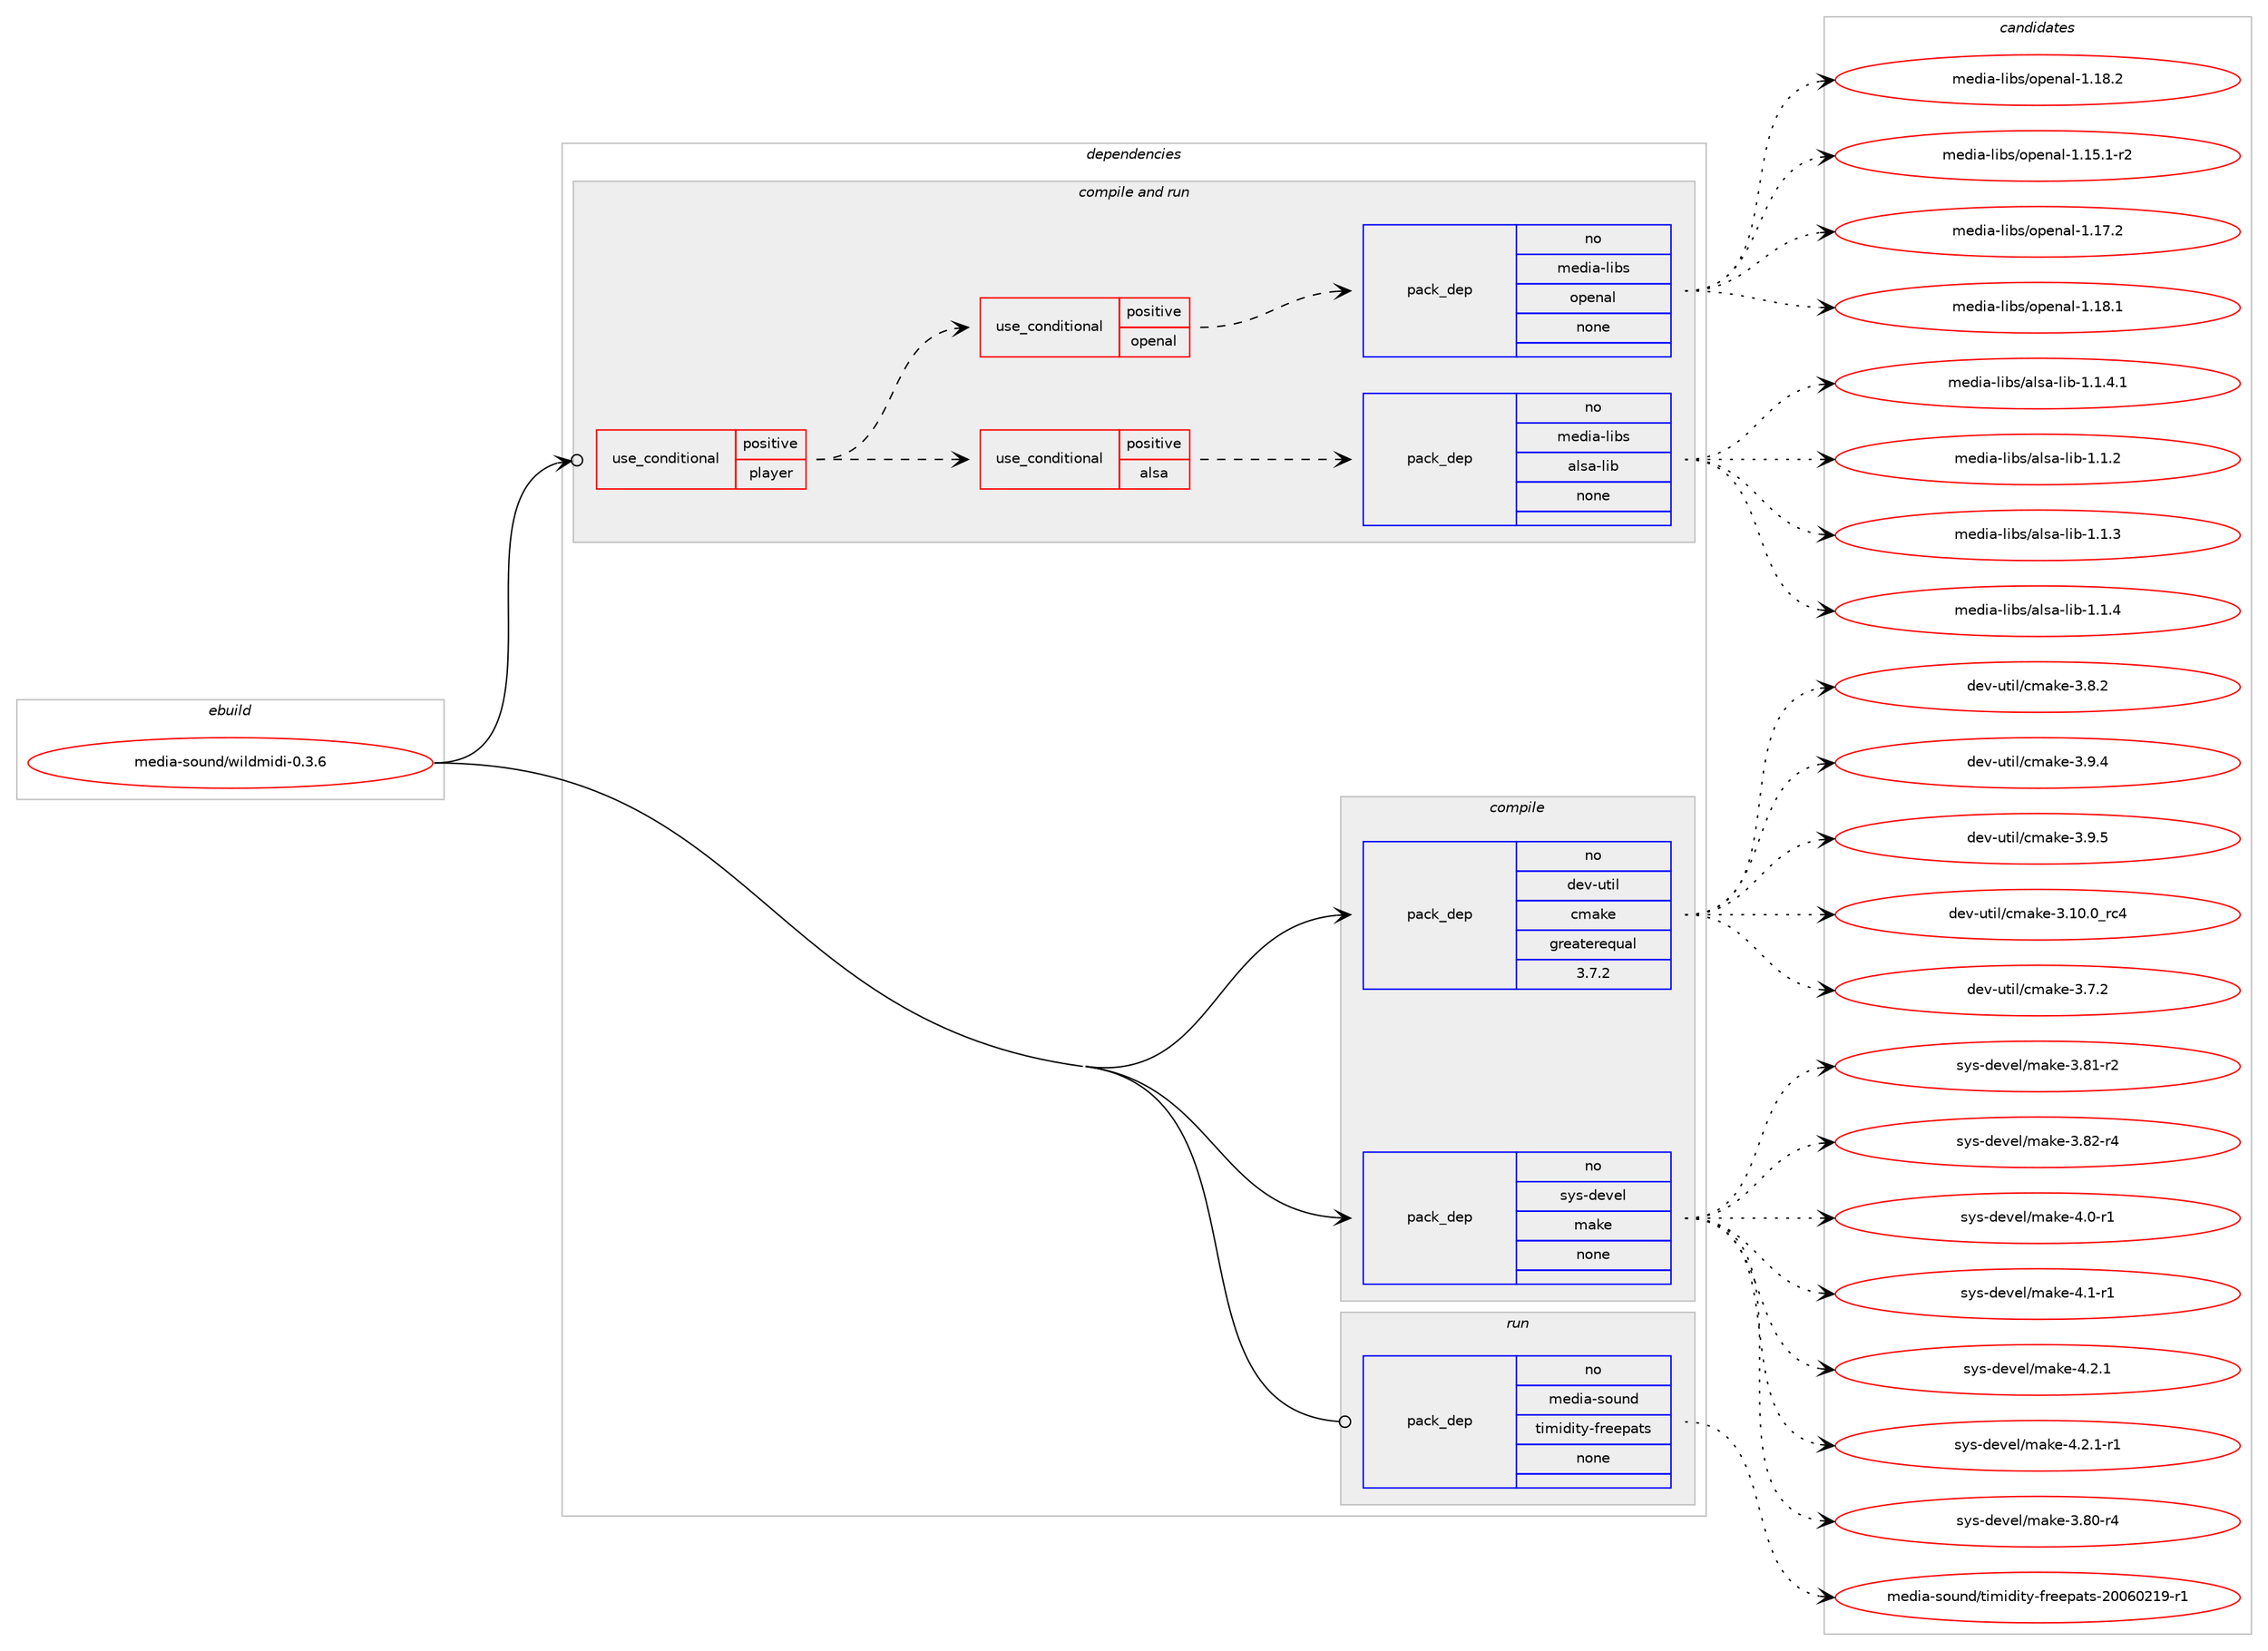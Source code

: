 digraph prolog {

# *************
# Graph options
# *************

newrank=true;
concentrate=true;
compound=true;
graph [rankdir=LR,fontname=Helvetica,fontsize=10,ranksep=1.5];#, ranksep=2.5, nodesep=0.2];
edge  [arrowhead=vee];
node  [fontname=Helvetica,fontsize=10];

# **********
# The ebuild
# **********

subgraph cluster_leftcol {
color=gray;
rank=same;
label=<<i>ebuild</i>>;
id [label="media-sound/wildmidi-0.3.6", color=red, width=4, href="../media-sound/wildmidi-0.3.6.svg"];
}

# ****************
# The dependencies
# ****************

subgraph cluster_midcol {
color=gray;
label=<<i>dependencies</i>>;
subgraph cluster_compile {
fillcolor="#eeeeee";
style=filled;
label=<<i>compile</i>>;
subgraph pack286483 {
dependency387842 [label=<<TABLE BORDER="0" CELLBORDER="1" CELLSPACING="0" CELLPADDING="4" WIDTH="220"><TR><TD ROWSPAN="6" CELLPADDING="30">pack_dep</TD></TR><TR><TD WIDTH="110">no</TD></TR><TR><TD>dev-util</TD></TR><TR><TD>cmake</TD></TR><TR><TD>greaterequal</TD></TR><TR><TD>3.7.2</TD></TR></TABLE>>, shape=none, color=blue];
}
id:e -> dependency387842:w [weight=20,style="solid",arrowhead="vee"];
subgraph pack286484 {
dependency387843 [label=<<TABLE BORDER="0" CELLBORDER="1" CELLSPACING="0" CELLPADDING="4" WIDTH="220"><TR><TD ROWSPAN="6" CELLPADDING="30">pack_dep</TD></TR><TR><TD WIDTH="110">no</TD></TR><TR><TD>sys-devel</TD></TR><TR><TD>make</TD></TR><TR><TD>none</TD></TR><TR><TD></TD></TR></TABLE>>, shape=none, color=blue];
}
id:e -> dependency387843:w [weight=20,style="solid",arrowhead="vee"];
}
subgraph cluster_compileandrun {
fillcolor="#eeeeee";
style=filled;
label=<<i>compile and run</i>>;
subgraph cond95060 {
dependency387844 [label=<<TABLE BORDER="0" CELLBORDER="1" CELLSPACING="0" CELLPADDING="4"><TR><TD ROWSPAN="3" CELLPADDING="10">use_conditional</TD></TR><TR><TD>positive</TD></TR><TR><TD>player</TD></TR></TABLE>>, shape=none, color=red];
subgraph cond95061 {
dependency387845 [label=<<TABLE BORDER="0" CELLBORDER="1" CELLSPACING="0" CELLPADDING="4"><TR><TD ROWSPAN="3" CELLPADDING="10">use_conditional</TD></TR><TR><TD>positive</TD></TR><TR><TD>alsa</TD></TR></TABLE>>, shape=none, color=red];
subgraph pack286485 {
dependency387846 [label=<<TABLE BORDER="0" CELLBORDER="1" CELLSPACING="0" CELLPADDING="4" WIDTH="220"><TR><TD ROWSPAN="6" CELLPADDING="30">pack_dep</TD></TR><TR><TD WIDTH="110">no</TD></TR><TR><TD>media-libs</TD></TR><TR><TD>alsa-lib</TD></TR><TR><TD>none</TD></TR><TR><TD></TD></TR></TABLE>>, shape=none, color=blue];
}
dependency387845:e -> dependency387846:w [weight=20,style="dashed",arrowhead="vee"];
}
dependency387844:e -> dependency387845:w [weight=20,style="dashed",arrowhead="vee"];
subgraph cond95062 {
dependency387847 [label=<<TABLE BORDER="0" CELLBORDER="1" CELLSPACING="0" CELLPADDING="4"><TR><TD ROWSPAN="3" CELLPADDING="10">use_conditional</TD></TR><TR><TD>positive</TD></TR><TR><TD>openal</TD></TR></TABLE>>, shape=none, color=red];
subgraph pack286486 {
dependency387848 [label=<<TABLE BORDER="0" CELLBORDER="1" CELLSPACING="0" CELLPADDING="4" WIDTH="220"><TR><TD ROWSPAN="6" CELLPADDING="30">pack_dep</TD></TR><TR><TD WIDTH="110">no</TD></TR><TR><TD>media-libs</TD></TR><TR><TD>openal</TD></TR><TR><TD>none</TD></TR><TR><TD></TD></TR></TABLE>>, shape=none, color=blue];
}
dependency387847:e -> dependency387848:w [weight=20,style="dashed",arrowhead="vee"];
}
dependency387844:e -> dependency387847:w [weight=20,style="dashed",arrowhead="vee"];
}
id:e -> dependency387844:w [weight=20,style="solid",arrowhead="odotvee"];
}
subgraph cluster_run {
fillcolor="#eeeeee";
style=filled;
label=<<i>run</i>>;
subgraph pack286487 {
dependency387849 [label=<<TABLE BORDER="0" CELLBORDER="1" CELLSPACING="0" CELLPADDING="4" WIDTH="220"><TR><TD ROWSPAN="6" CELLPADDING="30">pack_dep</TD></TR><TR><TD WIDTH="110">no</TD></TR><TR><TD>media-sound</TD></TR><TR><TD>timidity-freepats</TD></TR><TR><TD>none</TD></TR><TR><TD></TD></TR></TABLE>>, shape=none, color=blue];
}
id:e -> dependency387849:w [weight=20,style="solid",arrowhead="odot"];
}
}

# **************
# The candidates
# **************

subgraph cluster_choices {
rank=same;
color=gray;
label=<<i>candidates</i>>;

subgraph choice286483 {
color=black;
nodesep=1;
choice1001011184511711610510847991099710710145514649484648951149952 [label="dev-util/cmake-3.10.0_rc4", color=red, width=4,href="../dev-util/cmake-3.10.0_rc4.svg"];
choice10010111845117116105108479910997107101455146554650 [label="dev-util/cmake-3.7.2", color=red, width=4,href="../dev-util/cmake-3.7.2.svg"];
choice10010111845117116105108479910997107101455146564650 [label="dev-util/cmake-3.8.2", color=red, width=4,href="../dev-util/cmake-3.8.2.svg"];
choice10010111845117116105108479910997107101455146574652 [label="dev-util/cmake-3.9.4", color=red, width=4,href="../dev-util/cmake-3.9.4.svg"];
choice10010111845117116105108479910997107101455146574653 [label="dev-util/cmake-3.9.5", color=red, width=4,href="../dev-util/cmake-3.9.5.svg"];
dependency387842:e -> choice1001011184511711610510847991099710710145514649484648951149952:w [style=dotted,weight="100"];
dependency387842:e -> choice10010111845117116105108479910997107101455146554650:w [style=dotted,weight="100"];
dependency387842:e -> choice10010111845117116105108479910997107101455146564650:w [style=dotted,weight="100"];
dependency387842:e -> choice10010111845117116105108479910997107101455146574652:w [style=dotted,weight="100"];
dependency387842:e -> choice10010111845117116105108479910997107101455146574653:w [style=dotted,weight="100"];
}
subgraph choice286484 {
color=black;
nodesep=1;
choice11512111545100101118101108471099710710145514656484511452 [label="sys-devel/make-3.80-r4", color=red, width=4,href="../sys-devel/make-3.80-r4.svg"];
choice11512111545100101118101108471099710710145514656494511450 [label="sys-devel/make-3.81-r2", color=red, width=4,href="../sys-devel/make-3.81-r2.svg"];
choice11512111545100101118101108471099710710145514656504511452 [label="sys-devel/make-3.82-r4", color=red, width=4,href="../sys-devel/make-3.82-r4.svg"];
choice115121115451001011181011084710997107101455246484511449 [label="sys-devel/make-4.0-r1", color=red, width=4,href="../sys-devel/make-4.0-r1.svg"];
choice115121115451001011181011084710997107101455246494511449 [label="sys-devel/make-4.1-r1", color=red, width=4,href="../sys-devel/make-4.1-r1.svg"];
choice115121115451001011181011084710997107101455246504649 [label="sys-devel/make-4.2.1", color=red, width=4,href="../sys-devel/make-4.2.1.svg"];
choice1151211154510010111810110847109971071014552465046494511449 [label="sys-devel/make-4.2.1-r1", color=red, width=4,href="../sys-devel/make-4.2.1-r1.svg"];
dependency387843:e -> choice11512111545100101118101108471099710710145514656484511452:w [style=dotted,weight="100"];
dependency387843:e -> choice11512111545100101118101108471099710710145514656494511450:w [style=dotted,weight="100"];
dependency387843:e -> choice11512111545100101118101108471099710710145514656504511452:w [style=dotted,weight="100"];
dependency387843:e -> choice115121115451001011181011084710997107101455246484511449:w [style=dotted,weight="100"];
dependency387843:e -> choice115121115451001011181011084710997107101455246494511449:w [style=dotted,weight="100"];
dependency387843:e -> choice115121115451001011181011084710997107101455246504649:w [style=dotted,weight="100"];
dependency387843:e -> choice1151211154510010111810110847109971071014552465046494511449:w [style=dotted,weight="100"];
}
subgraph choice286485 {
color=black;
nodesep=1;
choice1091011001059745108105981154797108115974510810598454946494650 [label="media-libs/alsa-lib-1.1.2", color=red, width=4,href="../media-libs/alsa-lib-1.1.2.svg"];
choice1091011001059745108105981154797108115974510810598454946494651 [label="media-libs/alsa-lib-1.1.3", color=red, width=4,href="../media-libs/alsa-lib-1.1.3.svg"];
choice1091011001059745108105981154797108115974510810598454946494652 [label="media-libs/alsa-lib-1.1.4", color=red, width=4,href="../media-libs/alsa-lib-1.1.4.svg"];
choice10910110010597451081059811547971081159745108105984549464946524649 [label="media-libs/alsa-lib-1.1.4.1", color=red, width=4,href="../media-libs/alsa-lib-1.1.4.1.svg"];
dependency387846:e -> choice1091011001059745108105981154797108115974510810598454946494650:w [style=dotted,weight="100"];
dependency387846:e -> choice1091011001059745108105981154797108115974510810598454946494651:w [style=dotted,weight="100"];
dependency387846:e -> choice1091011001059745108105981154797108115974510810598454946494652:w [style=dotted,weight="100"];
dependency387846:e -> choice10910110010597451081059811547971081159745108105984549464946524649:w [style=dotted,weight="100"];
}
subgraph choice286486 {
color=black;
nodesep=1;
choice1091011001059745108105981154711111210111097108454946495346494511450 [label="media-libs/openal-1.15.1-r2", color=red, width=4,href="../media-libs/openal-1.15.1-r2.svg"];
choice109101100105974510810598115471111121011109710845494649554650 [label="media-libs/openal-1.17.2", color=red, width=4,href="../media-libs/openal-1.17.2.svg"];
choice109101100105974510810598115471111121011109710845494649564649 [label="media-libs/openal-1.18.1", color=red, width=4,href="../media-libs/openal-1.18.1.svg"];
choice109101100105974510810598115471111121011109710845494649564650 [label="media-libs/openal-1.18.2", color=red, width=4,href="../media-libs/openal-1.18.2.svg"];
dependency387848:e -> choice1091011001059745108105981154711111210111097108454946495346494511450:w [style=dotted,weight="100"];
dependency387848:e -> choice109101100105974510810598115471111121011109710845494649554650:w [style=dotted,weight="100"];
dependency387848:e -> choice109101100105974510810598115471111121011109710845494649564649:w [style=dotted,weight="100"];
dependency387848:e -> choice109101100105974510810598115471111121011109710845494649564650:w [style=dotted,weight="100"];
}
subgraph choice286487 {
color=black;
nodesep=1;
choice10910110010597451151111171101004711610510910510010511612145102114101101112971161154550484854485049574511449 [label="media-sound/timidity-freepats-20060219-r1", color=red, width=4,href="../media-sound/timidity-freepats-20060219-r1.svg"];
dependency387849:e -> choice10910110010597451151111171101004711610510910510010511612145102114101101112971161154550484854485049574511449:w [style=dotted,weight="100"];
}
}

}
